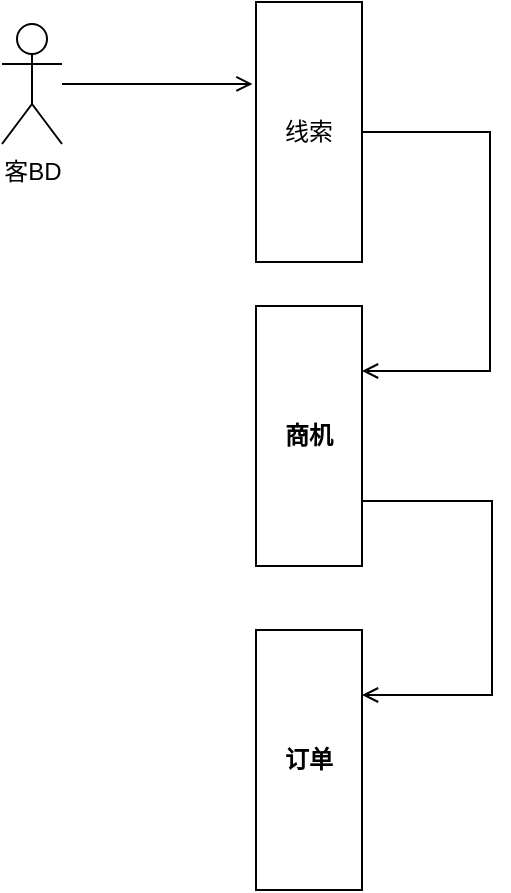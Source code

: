 <mxfile version="20.8.20" type="github"><diagram name="Page-1" id="29rnq9pl9VEl-2gg971Q"><mxGraphModel dx="936" dy="502" grid="0" gridSize="10" guides="1" tooltips="1" connect="1" arrows="1" fold="1" page="1" pageScale="1" pageWidth="827" pageHeight="1169" math="0" shadow="0"><root><mxCell id="0"/><mxCell id="1" parent="0"/><mxCell id="_R_f2r7OtW2pIKe9szbV-7" style="edgeStyle=orthogonalEdgeStyle;rounded=0;orthogonalLoop=1;jettySize=auto;html=1;exitX=1;exitY=0.5;exitDx=0;exitDy=0;entryX=1;entryY=0.25;entryDx=0;entryDy=0;endArrow=open;endFill=0;" edge="1" parent="1" source="_R_f2r7OtW2pIKe9szbV-1" target="_R_f2r7OtW2pIKe9szbV-4"><mxGeometry relative="1" as="geometry"><Array as="points"><mxPoint x="273" y="266"/><mxPoint x="273" y="386"/></Array></mxGeometry></mxCell><mxCell id="_R_f2r7OtW2pIKe9szbV-1" value="线索" style="rounded=0;whiteSpace=wrap;html=1;" vertex="1" parent="1"><mxGeometry x="156" y="201" width="53" height="130" as="geometry"/></mxCell><mxCell id="_R_f2r7OtW2pIKe9szbV-3" style="edgeStyle=orthogonalEdgeStyle;rounded=0;orthogonalLoop=1;jettySize=auto;html=1;entryX=-0.033;entryY=0.315;entryDx=0;entryDy=0;entryPerimeter=0;endArrow=open;endFill=0;" edge="1" parent="1" source="_R_f2r7OtW2pIKe9szbV-2" target="_R_f2r7OtW2pIKe9szbV-1"><mxGeometry relative="1" as="geometry"/></mxCell><mxCell id="_R_f2r7OtW2pIKe9szbV-2" value="客BD" style="shape=umlActor;verticalLabelPosition=bottom;verticalAlign=top;html=1;outlineConnect=0;" vertex="1" parent="1"><mxGeometry x="29" y="212" width="30" height="60" as="geometry"/></mxCell><mxCell id="_R_f2r7OtW2pIKe9szbV-8" style="edgeStyle=orthogonalEdgeStyle;rounded=0;orthogonalLoop=1;jettySize=auto;html=1;exitX=1;exitY=0.75;exitDx=0;exitDy=0;entryX=1;entryY=0.25;entryDx=0;entryDy=0;endArrow=open;endFill=0;" edge="1" parent="1" source="_R_f2r7OtW2pIKe9szbV-4" target="_R_f2r7OtW2pIKe9szbV-5"><mxGeometry relative="1" as="geometry"><Array as="points"><mxPoint x="274" y="451"/><mxPoint x="274" y="548"/></Array></mxGeometry></mxCell><mxCell id="_R_f2r7OtW2pIKe9szbV-4" value="商机" style="rounded=0;whiteSpace=wrap;html=1;fontStyle=1" vertex="1" parent="1"><mxGeometry x="156" y="353" width="53" height="130" as="geometry"/></mxCell><mxCell id="_R_f2r7OtW2pIKe9szbV-5" value="订单" style="rounded=0;whiteSpace=wrap;html=1;fontStyle=1" vertex="1" parent="1"><mxGeometry x="156" y="515" width="53" height="130" as="geometry"/></mxCell></root></mxGraphModel></diagram></mxfile>